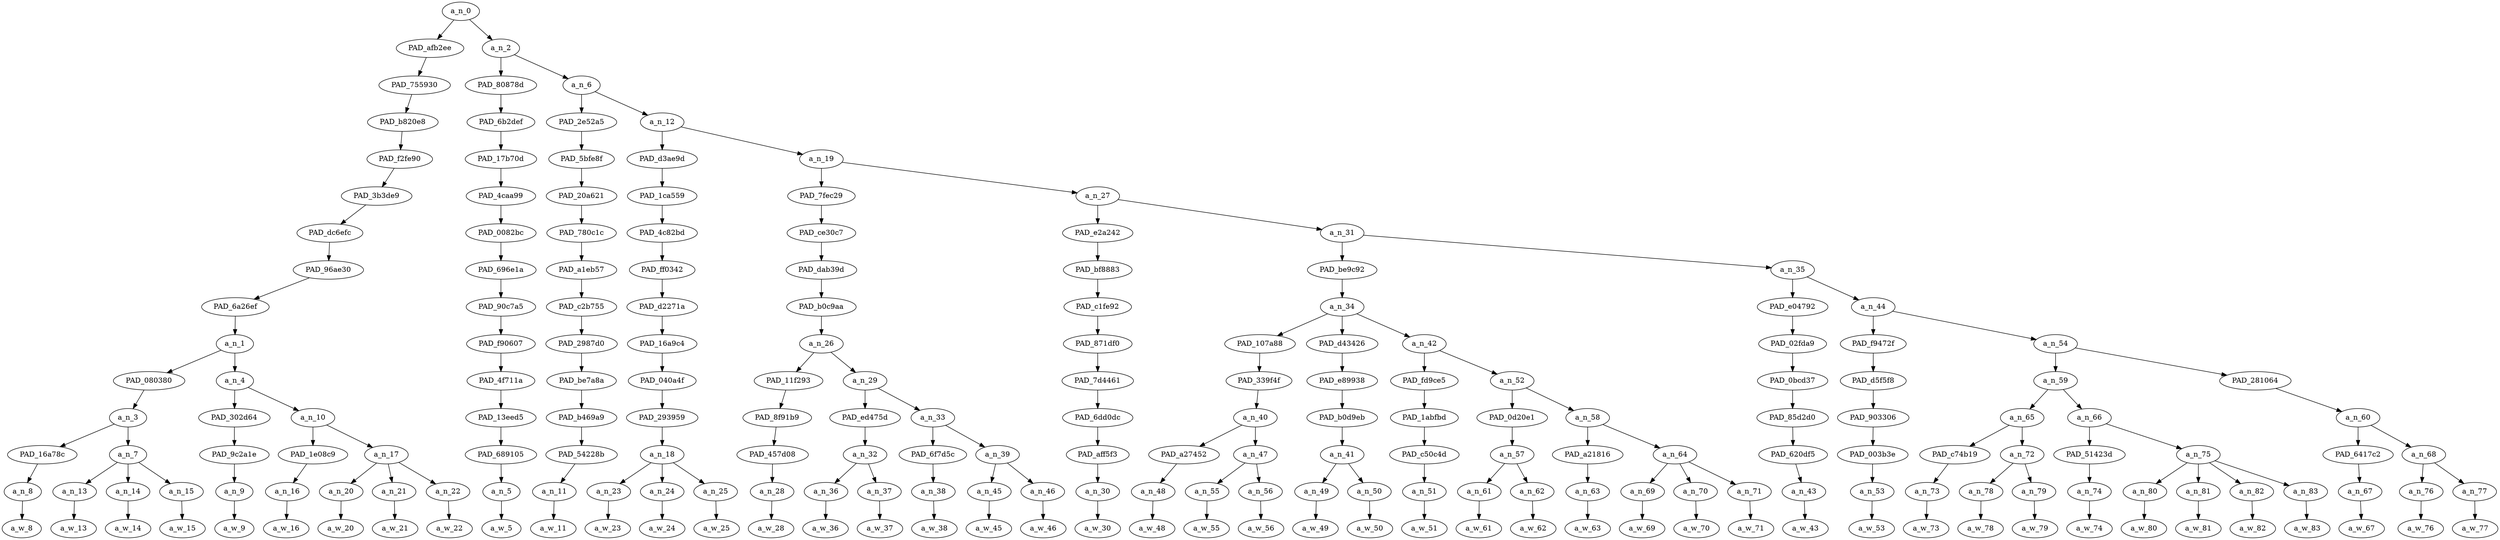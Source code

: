 strict digraph "" {
	a_n_0	[div_dir=1,
		index=0,
		level=14,
		pos="7.258951822916666,14!",
		text_span="[0, 1, 2, 3, 4, 5, 6, 7, 8, 9, 10, 11, 12, 13, 14, 15, 16, 17, 18, 19, 20, 21, 22, 23, 24, 25, 26, 27, 28, 29, 30, 31, 32, 33, 34, \
35, 36, 37, 38, 39, 40, 41, 42, 43, 44, 45]",
		value=0.99999999];
	PAD_afb2ee	[div_dir=1,
		index=0,
		level=13,
		pos="3.5,13!",
		text_span="[0, 1, 2, 3, 4, 5, 6, 7, 8]",
		value=0.30014268];
	a_n_0 -> PAD_afb2ee;
	a_n_2	[div_dir=-1,
		index=1,
		level=13,
		pos="11.017903645833332,13!",
		text_span="[9, 10, 11, 12, 13, 14, 15, 16, 17, 18, 19, 20, 21, 22, 23, 24, 25, 26, 27, 28, 29, 30, 31, 32, 33, 34, 35, 36, 37, 38, 39, 40, \
41, 42, 43, 44, 45]",
		value=0.69985420];
	a_n_0 -> a_n_2;
	PAD_755930	[div_dir=1,
		index=0,
		level=12,
		pos="3.5,12!",
		text_span="[0, 1, 2, 3, 4, 5, 6, 7, 8]",
		value=0.30014268];
	PAD_afb2ee -> PAD_755930;
	PAD_b820e8	[div_dir=1,
		index=0,
		level=11,
		pos="3.5,11!",
		text_span="[0, 1, 2, 3, 4, 5, 6, 7, 8]",
		value=0.30014268];
	PAD_755930 -> PAD_b820e8;
	PAD_f2fe90	[div_dir=1,
		index=0,
		level=10,
		pos="3.5,10!",
		text_span="[0, 1, 2, 3, 4, 5, 6, 7, 8]",
		value=0.30014268];
	PAD_b820e8 -> PAD_f2fe90;
	PAD_3b3de9	[div_dir=1,
		index=0,
		level=9,
		pos="3.5,9!",
		text_span="[0, 1, 2, 3, 4, 5, 6, 7, 8]",
		value=0.30014268];
	PAD_f2fe90 -> PAD_3b3de9;
	PAD_dc6efc	[div_dir=1,
		index=0,
		level=8,
		pos="3.5,8!",
		text_span="[0, 1, 2, 3, 4, 5, 6, 7, 8]",
		value=0.30014268];
	PAD_3b3de9 -> PAD_dc6efc;
	PAD_96ae30	[div_dir=1,
		index=0,
		level=7,
		pos="3.5,7!",
		text_span="[0, 1, 2, 3, 4, 5, 6, 7, 8]",
		value=0.30014268];
	PAD_dc6efc -> PAD_96ae30;
	PAD_6a26ef	[div_dir=1,
		index=0,
		level=6,
		pos="3.5,6!",
		text_span="[0, 1, 2, 3, 4, 5, 6, 7, 8]",
		value=0.30014268];
	PAD_96ae30 -> PAD_6a26ef;
	a_n_1	[div_dir=1,
		index=0,
		level=5,
		pos="3.5,5!",
		text_span="[0, 1, 2, 3, 4, 5, 6, 7, 8]",
		value=0.30014268];
	PAD_6a26ef -> a_n_1;
	PAD_080380	[div_dir=1,
		index=0,
		level=4,
		pos="2.0,4!",
		text_span="[0, 1, 2, 3]",
		value=0.22066087];
	a_n_1 -> PAD_080380;
	a_n_4	[div_dir=-1,
		index=1,
		level=4,
		pos="5.0,4!",
		text_span="[4, 5, 6, 7, 8]",
		value=0.07932039];
	a_n_1 -> a_n_4;
	a_n_3	[div_dir=1,
		index=0,
		level=3,
		pos="2.0,3!",
		text_span="[0, 1, 2, 3]",
		value=0.22066087];
	PAD_080380 -> a_n_3;
	PAD_16a78c	[div_dir=1,
		index=1,
		level=2,
		pos="3.0,2!",
		text_span="[3]",
		value=0.03004517];
	a_n_3 -> PAD_16a78c;
	a_n_7	[div_dir=1,
		index=0,
		level=2,
		pos="1.0,2!",
		text_span="[0, 1, 2]",
		value=0.19023625];
	a_n_3 -> a_n_7;
	a_n_8	[div_dir=1,
		index=3,
		level=1,
		pos="3.0,1!",
		text_span="[3]",
		value=0.03004517];
	PAD_16a78c -> a_n_8;
	a_w_8	[div_dir=0,
		index=3,
		level=0,
		pos="3,0!",
		text_span="[3]",
		value=evidence];
	a_n_8 -> a_w_8;
	a_n_13	[div_dir=1,
		index=0,
		level=1,
		pos="0.0,1!",
		text_span="[0]",
		value=0.05356406];
	a_n_7 -> a_n_13;
	a_n_14	[div_dir=1,
		index=1,
		level=1,
		pos="1.0,1!",
		text_span="[1]",
		value=0.07150230];
	a_n_7 -> a_n_14;
	a_n_15	[div_dir=1,
		index=2,
		level=1,
		pos="2.0,1!",
		text_span="[2]",
		value=0.06446897];
	a_n_7 -> a_n_15;
	a_w_13	[div_dir=0,
		index=0,
		level=0,
		pos="0,0!",
		text_span="[0]",
		value="<user>"];
	a_n_13 -> a_w_13;
	a_w_14	[div_dir=0,
		index=1,
		level=0,
		pos="1,0!",
		text_span="[1]",
		value="<user>1"];
	a_n_14 -> a_w_14;
	a_w_15	[div_dir=0,
		index=2,
		level=0,
		pos="2,0!",
		text_span="[2]",
		value="<user>2"];
	a_n_15 -> a_w_15;
	PAD_302d64	[div_dir=-1,
		index=1,
		level=3,
		pos="4.0,3!",
		text_span="[4]",
		value=0.01526110];
	a_n_4 -> PAD_302d64;
	a_n_10	[div_dir=-1,
		index=2,
		level=3,
		pos="6.0,3!",
		text_span="[5, 6, 7, 8]",
		value=0.06403967];
	a_n_4 -> a_n_10;
	PAD_9c2a1e	[div_dir=-1,
		index=2,
		level=2,
		pos="4.0,2!",
		text_span="[4]",
		value=0.01526110];
	PAD_302d64 -> PAD_9c2a1e;
	a_n_9	[div_dir=-1,
		index=4,
		level=1,
		pos="4.0,1!",
		text_span="[4]",
		value=0.01526110];
	PAD_9c2a1e -> a_n_9;
	a_w_9	[div_dir=0,
		index=4,
		level=0,
		pos="4,0!",
		text_span="[4]",
		value=this];
	a_n_9 -> a_w_9;
	PAD_1e08c9	[div_dir=-1,
		index=3,
		level=2,
		pos="5.0,2!",
		text_span="[5]",
		value=0.01256294];
	a_n_10 -> PAD_1e08c9;
	a_n_17	[div_dir=-1,
		index=4,
		level=2,
		pos="7.0,2!",
		text_span="[6, 7, 8]",
		value=0.05146878];
	a_n_10 -> a_n_17;
	a_n_16	[div_dir=-1,
		index=5,
		level=1,
		pos="5.0,1!",
		text_span="[5]",
		value=0.01256294];
	PAD_1e08c9 -> a_n_16;
	a_w_16	[div_dir=0,
		index=5,
		level=0,
		pos="5,0!",
		text_span="[5]",
		value=with];
	a_n_16 -> a_w_16;
	a_n_20	[div_dir=1,
		index=6,
		level=1,
		pos="6.0,1!",
		text_span="[6]",
		value=0.02025165];
	a_n_17 -> a_n_20;
	a_n_21	[div_dir=-1,
		index=7,
		level=1,
		pos="7.0,1!",
		text_span="[7]",
		value=0.01299893];
	a_n_17 -> a_n_21;
	a_n_22	[div_dir=-1,
		index=8,
		level=1,
		pos="8.0,1!",
		text_span="[8]",
		value=0.01821164];
	a_n_17 -> a_n_22;
	a_w_20	[div_dir=0,
		index=6,
		level=0,
		pos="6,0!",
		text_span="[6]",
		value=links];
	a_n_20 -> a_w_20;
	a_w_21	[div_dir=0,
		index=7,
		level=0,
		pos="7,0!",
		text_span="[7]",
		value=and];
	a_n_21 -> a_w_21;
	a_w_22	[div_dir=0,
		index=8,
		level=0,
		pos="8,0!",
		text_span="[8]",
		value=articles];
	a_n_22 -> a_w_22;
	PAD_80878d	[div_dir=1,
		index=1,
		level=12,
		pos="9.0,12!",
		text_span="[9]",
		value=0.01423026];
	a_n_2 -> PAD_80878d;
	a_n_6	[div_dir=-1,
		index=2,
		level=12,
		pos="13.035807291666666,12!",
		text_span="[10, 11, 12, 13, 14, 15, 16, 17, 18, 19, 20, 21, 22, 23, 24, 25, 26, 27, 28, 29, 30, 31, 32, 33, 34, 35, 36, 37, 38, 39, 40, 41, \
42, 43, 44, 45]",
		value=0.68556511];
	a_n_2 -> a_n_6;
	PAD_6b2def	[div_dir=1,
		index=1,
		level=11,
		pos="9.0,11!",
		text_span="[9]",
		value=0.01423026];
	PAD_80878d -> PAD_6b2def;
	PAD_17b70d	[div_dir=1,
		index=1,
		level=10,
		pos="9.0,10!",
		text_span="[9]",
		value=0.01423026];
	PAD_6b2def -> PAD_17b70d;
	PAD_4caa99	[div_dir=1,
		index=1,
		level=9,
		pos="9.0,9!",
		text_span="[9]",
		value=0.01423026];
	PAD_17b70d -> PAD_4caa99;
	PAD_0082bc	[div_dir=1,
		index=1,
		level=8,
		pos="9.0,8!",
		text_span="[9]",
		value=0.01423026];
	PAD_4caa99 -> PAD_0082bc;
	PAD_696e1a	[div_dir=1,
		index=1,
		level=7,
		pos="9.0,7!",
		text_span="[9]",
		value=0.01423026];
	PAD_0082bc -> PAD_696e1a;
	PAD_90c7a5	[div_dir=1,
		index=1,
		level=6,
		pos="9.0,6!",
		text_span="[9]",
		value=0.01423026];
	PAD_696e1a -> PAD_90c7a5;
	PAD_f90607	[div_dir=1,
		index=1,
		level=5,
		pos="9.0,5!",
		text_span="[9]",
		value=0.01423026];
	PAD_90c7a5 -> PAD_f90607;
	PAD_4f711a	[div_dir=1,
		index=2,
		level=4,
		pos="9.0,4!",
		text_span="[9]",
		value=0.01423026];
	PAD_f90607 -> PAD_4f711a;
	PAD_13eed5	[div_dir=1,
		index=3,
		level=3,
		pos="9.0,3!",
		text_span="[9]",
		value=0.01423026];
	PAD_4f711a -> PAD_13eed5;
	PAD_689105	[div_dir=1,
		index=5,
		level=2,
		pos="9.0,2!",
		text_span="[9]",
		value=0.01423026];
	PAD_13eed5 -> PAD_689105;
	a_n_5	[div_dir=1,
		index=9,
		level=1,
		pos="9.0,1!",
		text_span="[9]",
		value=0.01423026];
	PAD_689105 -> a_n_5;
	a_w_5	[div_dir=0,
		index=9,
		level=0,
		pos="9,0!",
		text_span="[9]",
		value=show];
	a_n_5 -> a_w_5;
	PAD_2e52a5	[div_dir=-1,
		index=2,
		level=11,
		pos="10.0,11!",
		text_span="[10]",
		value=0.02571744];
	a_n_6 -> PAD_2e52a5;
	a_n_12	[div_dir=-1,
		index=3,
		level=11,
		pos="16.071614583333332,11!",
		text_span="[11, 12, 13, 14, 15, 16, 17, 18, 19, 20, 21, 22, 23, 24, 25, 26, 27, 28, 29, 30, 31, 32, 33, 34, 35, 36, 37, 38, 39, 40, 41, 42, \
43, 44, 45]",
		value=0.65978335];
	a_n_6 -> a_n_12;
	PAD_5bfe8f	[div_dir=-1,
		index=2,
		level=10,
		pos="10.0,10!",
		text_span="[10]",
		value=0.02571744];
	PAD_2e52a5 -> PAD_5bfe8f;
	PAD_20a621	[div_dir=-1,
		index=2,
		level=9,
		pos="10.0,9!",
		text_span="[10]",
		value=0.02571744];
	PAD_5bfe8f -> PAD_20a621;
	PAD_780c1c	[div_dir=-1,
		index=2,
		level=8,
		pos="10.0,8!",
		text_span="[10]",
		value=0.02571744];
	PAD_20a621 -> PAD_780c1c;
	PAD_a1eb57	[div_dir=-1,
		index=2,
		level=7,
		pos="10.0,7!",
		text_span="[10]",
		value=0.02571744];
	PAD_780c1c -> PAD_a1eb57;
	PAD_c2b755	[div_dir=-1,
		index=2,
		level=6,
		pos="10.0,6!",
		text_span="[10]",
		value=0.02571744];
	PAD_a1eb57 -> PAD_c2b755;
	PAD_2987d0	[div_dir=-1,
		index=2,
		level=5,
		pos="10.0,5!",
		text_span="[10]",
		value=0.02571744];
	PAD_c2b755 -> PAD_2987d0;
	PAD_be7a8a	[div_dir=-1,
		index=3,
		level=4,
		pos="10.0,4!",
		text_span="[10]",
		value=0.02571744];
	PAD_2987d0 -> PAD_be7a8a;
	PAD_b469a9	[div_dir=-1,
		index=4,
		level=3,
		pos="10.0,3!",
		text_span="[10]",
		value=0.02571744];
	PAD_be7a8a -> PAD_b469a9;
	PAD_54228b	[div_dir=-1,
		index=6,
		level=2,
		pos="10.0,2!",
		text_span="[10]",
		value=0.02571744];
	PAD_b469a9 -> PAD_54228b;
	a_n_11	[div_dir=-1,
		index=10,
		level=1,
		pos="10.0,1!",
		text_span="[10]",
		value=0.02571744];
	PAD_54228b -> a_n_11;
	a_w_11	[div_dir=0,
		index=10,
		level=0,
		pos="10,0!",
		text_span="[10]",
		value=me];
	a_n_11 -> a_w_11;
	PAD_d3ae9d	[div_dir=-1,
		index=3,
		level=10,
		pos="12.0,10!",
		text_span="[11, 12, 13]",
		value=0.02778636];
	a_n_12 -> PAD_d3ae9d;
	a_n_19	[div_dir=-1,
		index=4,
		level=10,
		pos="20.143229166666664,10!",
		text_span="[14, 15, 16, 17, 18, 19, 20, 21, 22, 23, 24, 25, 26, 27, 28, 29, 30, 31, 32, 33, 34, 35, 36, 37, 38, 39, 40, 41, 42, 43, 44, 45]",
		value=0.63194296];
	a_n_12 -> a_n_19;
	PAD_1ca559	[div_dir=-1,
		index=3,
		level=9,
		pos="12.0,9!",
		text_span="[11, 12, 13]",
		value=0.02778636];
	PAD_d3ae9d -> PAD_1ca559;
	PAD_4c82bd	[div_dir=-1,
		index=3,
		level=8,
		pos="12.0,8!",
		text_span="[11, 12, 13]",
		value=0.02778636];
	PAD_1ca559 -> PAD_4c82bd;
	PAD_ff0342	[div_dir=-1,
		index=3,
		level=7,
		pos="12.0,7!",
		text_span="[11, 12, 13]",
		value=0.02778636];
	PAD_4c82bd -> PAD_ff0342;
	PAD_d2271a	[div_dir=-1,
		index=3,
		level=6,
		pos="12.0,6!",
		text_span="[11, 12, 13]",
		value=0.02778636];
	PAD_ff0342 -> PAD_d2271a;
	PAD_16a9c4	[div_dir=-1,
		index=3,
		level=5,
		pos="12.0,5!",
		text_span="[11, 12, 13]",
		value=0.02778636];
	PAD_d2271a -> PAD_16a9c4;
	PAD_040a4f	[div_dir=-1,
		index=4,
		level=4,
		pos="12.0,4!",
		text_span="[11, 12, 13]",
		value=0.02778636];
	PAD_16a9c4 -> PAD_040a4f;
	PAD_293959	[div_dir=-1,
		index=5,
		level=3,
		pos="12.0,3!",
		text_span="[11, 12, 13]",
		value=0.02778636];
	PAD_040a4f -> PAD_293959;
	a_n_18	[div_dir=-1,
		index=7,
		level=2,
		pos="12.0,2!",
		text_span="[11, 12, 13]",
		value=0.02778636];
	PAD_293959 -> a_n_18;
	a_n_23	[div_dir=-1,
		index=11,
		level=1,
		pos="11.0,1!",
		text_span="[11]",
		value=0.00885581];
	a_n_18 -> a_n_23;
	a_n_24	[div_dir=-1,
		index=12,
		level=1,
		pos="12.0,1!",
		text_span="[12]",
		value=0.01009552];
	a_n_18 -> a_n_24;
	a_n_25	[div_dir=1,
		index=13,
		level=1,
		pos="13.0,1!",
		text_span="[13]",
		value=0.00881237];
	a_n_18 -> a_n_25;
	a_w_23	[div_dir=0,
		index=11,
		level=0,
		pos="11,0!",
		text_span="[11]",
		value=a];
	a_n_23 -> a_w_23;
	a_w_24	[div_dir=0,
		index=12,
		level=0,
		pos="12,0!",
		text_span="[12]",
		value=greater];
	a_n_24 -> a_w_24;
	a_w_25	[div_dir=0,
		index=13,
		level=0,
		pos="13,0!",
		text_span="[13]",
		value=number];
	a_n_25 -> a_w_25;
	PAD_7fec29	[div_dir=-1,
		index=4,
		level=9,
		pos="15.3125,9!",
		text_span="[14, 15, 16, 17, 18, 19]",
		value=0.11773945];
	a_n_19 -> PAD_7fec29;
	a_n_27	[div_dir=-1,
		index=5,
		level=9,
		pos="24.973958333333332,9!",
		text_span="[20, 21, 22, 23, 24, 25, 26, 27, 28, 29, 30, 31, 32, 33, 34, 35, 36, 37, 38, 39, 40, 41, 42, 43, 44, 45]",
		value=0.51415384];
	a_n_19 -> a_n_27;
	PAD_ce30c7	[div_dir=-1,
		index=4,
		level=8,
		pos="15.3125,8!",
		text_span="[14, 15, 16, 17, 18, 19]",
		value=0.11773945];
	PAD_7fec29 -> PAD_ce30c7;
	PAD_dab39d	[div_dir=-1,
		index=4,
		level=7,
		pos="15.3125,7!",
		text_span="[14, 15, 16, 17, 18, 19]",
		value=0.11773945];
	PAD_ce30c7 -> PAD_dab39d;
	PAD_b0c9aa	[div_dir=-1,
		index=4,
		level=6,
		pos="15.3125,6!",
		text_span="[14, 15, 16, 17, 18, 19]",
		value=0.11773945];
	PAD_dab39d -> PAD_b0c9aa;
	a_n_26	[div_dir=-1,
		index=4,
		level=5,
		pos="15.3125,5!",
		text_span="[14, 15, 16, 17, 18, 19]",
		value=0.11773945];
	PAD_b0c9aa -> a_n_26;
	PAD_11f293	[div_dir=-1,
		index=5,
		level=4,
		pos="14.0,4!",
		text_span="[14]",
		value=0.00818480];
	a_n_26 -> PAD_11f293;
	a_n_29	[div_dir=1,
		index=6,
		level=4,
		pos="16.625,4!",
		text_span="[15, 16, 17, 18, 19]",
		value=0.10955018];
	a_n_26 -> a_n_29;
	PAD_8f91b9	[div_dir=-1,
		index=6,
		level=3,
		pos="14.0,3!",
		text_span="[14]",
		value=0.00818480];
	PAD_11f293 -> PAD_8f91b9;
	PAD_457d08	[div_dir=-1,
		index=8,
		level=2,
		pos="14.0,2!",
		text_span="[14]",
		value=0.00818480];
	PAD_8f91b9 -> PAD_457d08;
	a_n_28	[div_dir=-1,
		index=14,
		level=1,
		pos="14.0,1!",
		text_span="[14]",
		value=0.00818480];
	PAD_457d08 -> a_n_28;
	a_w_28	[div_dir=0,
		index=14,
		level=0,
		pos="14,0!",
		text_span="[14]",
		value=of];
	a_n_28 -> a_w_28;
	PAD_ed475d	[div_dir=-1,
		index=7,
		level=3,
		pos="15.5,3!",
		text_span="[15, 16]",
		value=0.05111039];
	a_n_29 -> PAD_ed475d;
	a_n_33	[div_dir=1,
		index=8,
		level=3,
		pos="17.75,3!",
		text_span="[17, 18, 19]",
		value=0.05843855];
	a_n_29 -> a_n_33;
	a_n_32	[div_dir=-1,
		index=9,
		level=2,
		pos="15.5,2!",
		text_span="[15, 16]",
		value=0.05111039];
	PAD_ed475d -> a_n_32;
	a_n_36	[div_dir=-1,
		index=15,
		level=1,
		pos="15.0,1!",
		text_span="[15]",
		value=0.02937854];
	a_n_32 -> a_n_36;
	a_n_37	[div_dir=1,
		index=16,
		level=1,
		pos="16.0,1!",
		text_span="[16]",
		value=0.02170216];
	a_n_32 -> a_n_37;
	a_w_36	[div_dir=0,
		index=15,
		level=0,
		pos="15,0!",
		text_span="[15]",
		value=violated];
	a_n_36 -> a_w_36;
	a_w_37	[div_dir=0,
		index=16,
		level=0,
		pos="16,0!",
		text_span="[16]",
		value=females];
	a_n_37 -> a_w_37;
	PAD_6f7d5c	[div_dir=-1,
		index=10,
		level=2,
		pos="17.0,2!",
		text_span="[17]",
		value=0.01094330];
	a_n_33 -> PAD_6f7d5c;
	a_n_39	[div_dir=1,
		index=11,
		level=2,
		pos="18.5,2!",
		text_span="[18, 19]",
		value=0.04747105];
	a_n_33 -> a_n_39;
	a_n_38	[div_dir=-1,
		index=17,
		level=1,
		pos="17.0,1!",
		text_span="[17]",
		value=0.01094330];
	PAD_6f7d5c -> a_n_38;
	a_w_38	[div_dir=0,
		index=17,
		level=0,
		pos="17,0!",
		text_span="[17]",
		value=by];
	a_n_38 -> a_w_38;
	a_n_45	[div_dir=1,
		index=18,
		level=1,
		pos="18.0,1!",
		text_span="[18]",
		value=0.02765447];
	a_n_39 -> a_n_45;
	a_n_46	[div_dir=1,
		index=19,
		level=1,
		pos="19.0,1!",
		text_span="[19]",
		value=0.01976384];
	a_n_39 -> a_n_46;
	a_w_45	[div_dir=0,
		index=18,
		level=0,
		pos="18,0!",
		text_span="[18]",
		value=white];
	a_n_45 -> a_w_45;
	a_w_46	[div_dir=0,
		index=19,
		level=0,
		pos="19,0!",
		text_span="[19]",
		value=men];
	a_n_46 -> a_w_46;
	PAD_e2a242	[div_dir=-1,
		index=5,
		level=8,
		pos="20.0,8!",
		text_span="[20]",
		value=0.01205764];
	a_n_27 -> PAD_e2a242;
	a_n_31	[div_dir=-1,
		index=6,
		level=8,
		pos="29.947916666666664,8!",
		text_span="[21, 22, 23, 24, 25, 26, 27, 28, 29, 30, 31, 32, 33, 34, 35, 36, 37, 38, 39, 40, 41, 42, 43, 44, 45]",
		value=0.50204392];
	a_n_27 -> a_n_31;
	PAD_bf8883	[div_dir=-1,
		index=5,
		level=7,
		pos="20.0,7!",
		text_span="[20]",
		value=0.01205764];
	PAD_e2a242 -> PAD_bf8883;
	PAD_c1fe92	[div_dir=-1,
		index=5,
		level=6,
		pos="20.0,6!",
		text_span="[20]",
		value=0.01205764];
	PAD_bf8883 -> PAD_c1fe92;
	PAD_871df0	[div_dir=-1,
		index=5,
		level=5,
		pos="20.0,5!",
		text_span="[20]",
		value=0.01205764];
	PAD_c1fe92 -> PAD_871df0;
	PAD_7d4461	[div_dir=-1,
		index=7,
		level=4,
		pos="20.0,4!",
		text_span="[20]",
		value=0.01205764];
	PAD_871df0 -> PAD_7d4461;
	PAD_6dd0dc	[div_dir=-1,
		index=9,
		level=3,
		pos="20.0,3!",
		text_span="[20]",
		value=0.01205764];
	PAD_7d4461 -> PAD_6dd0dc;
	PAD_aff5f3	[div_dir=-1,
		index=12,
		level=2,
		pos="20.0,2!",
		text_span="[20]",
		value=0.01205764];
	PAD_6dd0dc -> PAD_aff5f3;
	a_n_30	[div_dir=-1,
		index=20,
		level=1,
		pos="20.0,1!",
		text_span="[20]",
		value=0.01205764];
	PAD_aff5f3 -> a_n_30;
	a_w_30	[div_dir=0,
		index=20,
		level=0,
		pos="20,0!",
		text_span="[20]",
		value=than];
	a_n_30 -> a_w_30;
	PAD_be9c92	[div_dir=-1,
		index=6,
		level=7,
		pos="24.708333333333332,7!",
		text_span="[21, 22, 23, 24, 25, 26, 27, 28, 29, 30, 31, 32]",
		value=0.28259341];
	a_n_31 -> PAD_be9c92;
	a_n_35	[div_dir=-1,
		index=7,
		level=7,
		pos="35.1875,7!",
		text_span="[33, 34, 35, 36, 37, 38, 39, 40, 41, 42, 43, 44, 45]",
		value=0.21939884];
	a_n_31 -> a_n_35;
	a_n_34	[div_dir=-1,
		index=6,
		level=6,
		pos="24.708333333333332,6!",
		text_span="[21, 22, 23, 24, 25, 26, 27, 28, 29, 30, 31, 32]",
		value=0.28259341];
	PAD_be9c92 -> a_n_34;
	PAD_107a88	[div_dir=1,
		index=6,
		level=5,
		pos="22.25,5!",
		text_span="[21, 22, 23]",
		value=0.07683208];
	a_n_34 -> PAD_107a88;
	PAD_d43426	[div_dir=-1,
		index=7,
		level=5,
		pos="24.5,5!",
		text_span="[24, 25]",
		value=0.02793089];
	a_n_34 -> PAD_d43426;
	a_n_42	[div_dir=-1,
		index=8,
		level=5,
		pos="27.375,5!",
		text_span="[26, 27, 28, 29, 30, 31, 32]",
		value=0.17778710];
	a_n_34 -> a_n_42;
	PAD_339f4f	[div_dir=1,
		index=8,
		level=4,
		pos="22.25,4!",
		text_span="[21, 22, 23]",
		value=0.07683208];
	PAD_107a88 -> PAD_339f4f;
	a_n_40	[div_dir=1,
		index=10,
		level=3,
		pos="22.25,3!",
		text_span="[21, 22, 23]",
		value=0.07683208];
	PAD_339f4f -> a_n_40;
	PAD_a27452	[div_dir=1,
		index=14,
		level=2,
		pos="23.0,2!",
		text_span="[23]",
		value=0.03702807];
	a_n_40 -> PAD_a27452;
	a_n_47	[div_dir=-1,
		index=13,
		level=2,
		pos="21.5,2!",
		text_span="[21, 22]",
		value=0.03974456];
	a_n_40 -> a_n_47;
	a_n_48	[div_dir=1,
		index=23,
		level=1,
		pos="23.0,1!",
		text_span="[23]",
		value=0.03702807];
	PAD_a27452 -> a_n_48;
	a_w_48	[div_dir=0,
		index=23,
		level=0,
		pos="23,0!",
		text_span="[23]",
		value=genocides];
	a_n_48 -> a_w_48;
	a_n_55	[div_dir=1,
		index=21,
		level=1,
		pos="21.0,1!",
		text_span="[21]",
		value=0.01650951];
	a_n_47 -> a_n_55;
	a_n_56	[div_dir=-1,
		index=22,
		level=1,
		pos="22.0,1!",
		text_span="[22]",
		value=0.02321875];
	a_n_47 -> a_n_56;
	a_w_55	[div_dir=0,
		index=21,
		level=0,
		pos="21,0!",
		text_span="[21]",
		value=mass];
	a_n_55 -> a_w_55;
	a_w_56	[div_dir=0,
		index=22,
		level=0,
		pos="22,0!",
		text_span="[22]",
		value=murdered];
	a_n_56 -> a_w_56;
	PAD_e89938	[div_dir=-1,
		index=9,
		level=4,
		pos="24.5,4!",
		text_span="[24, 25]",
		value=0.02793089];
	PAD_d43426 -> PAD_e89938;
	PAD_b0d9eb	[div_dir=-1,
		index=11,
		level=3,
		pos="24.5,3!",
		text_span="[24, 25]",
		value=0.02793089];
	PAD_e89938 -> PAD_b0d9eb;
	a_n_41	[div_dir=-1,
		index=15,
		level=2,
		pos="24.5,2!",
		text_span="[24, 25]",
		value=0.02793089];
	PAD_b0d9eb -> a_n_41;
	a_n_49	[div_dir=-1,
		index=24,
		level=1,
		pos="24.0,1!",
		text_span="[24]",
		value=0.00965027];
	a_n_41 -> a_n_49;
	a_n_50	[div_dir=-1,
		index=25,
		level=1,
		pos="25.0,1!",
		text_span="[25]",
		value=0.01823302];
	a_n_41 -> a_n_50;
	a_w_49	[div_dir=0,
		index=24,
		level=0,
		pos="24,0!",
		text_span="[24]",
		value=of1];
	a_n_49 -> a_w_49;
	a_w_50	[div_dir=0,
		index=25,
		level=0,
		pos="25,0!",
		text_span="[25]",
		value=females1];
	a_n_50 -> a_w_50;
	PAD_fd9ce5	[div_dir=-1,
		index=10,
		level=4,
		pos="26.0,4!",
		text_span="[26]",
		value=0.01118065];
	a_n_42 -> PAD_fd9ce5;
	a_n_52	[div_dir=-1,
		index=11,
		level=4,
		pos="28.75,4!",
		text_span="[27, 28, 29, 30, 31, 32]",
		value=0.16652705];
	a_n_42 -> a_n_52;
	PAD_1abfbd	[div_dir=-1,
		index=12,
		level=3,
		pos="26.0,3!",
		text_span="[26]",
		value=0.01118065];
	PAD_fd9ce5 -> PAD_1abfbd;
	PAD_c50c4d	[div_dir=-1,
		index=16,
		level=2,
		pos="26.0,2!",
		text_span="[26]",
		value=0.01118065];
	PAD_1abfbd -> PAD_c50c4d;
	a_n_51	[div_dir=-1,
		index=26,
		level=1,
		pos="26.0,1!",
		text_span="[26]",
		value=0.01118065];
	PAD_c50c4d -> a_n_51;
	a_w_51	[div_dir=0,
		index=26,
		level=0,
		pos="26,0!",
		text_span="[26]",
		value=at];
	a_n_51 -> a_w_51;
	PAD_0d20e1	[div_dir=-1,
		index=13,
		level=3,
		pos="27.5,3!",
		text_span="[27, 28]",
		value=0.02244773];
	a_n_52 -> PAD_0d20e1;
	a_n_58	[div_dir=-1,
		index=14,
		level=3,
		pos="30.0,3!",
		text_span="[29, 30, 31, 32]",
		value=0.14400585];
	a_n_52 -> a_n_58;
	a_n_57	[div_dir=-1,
		index=17,
		level=2,
		pos="27.5,2!",
		text_span="[27, 28]",
		value=0.02244773];
	PAD_0d20e1 -> a_n_57;
	a_n_61	[div_dir=-1,
		index=27,
		level=1,
		pos="27.0,1!",
		text_span="[27]",
		value=0.00953411];
	a_n_57 -> a_n_61;
	a_n_62	[div_dir=1,
		index=28,
		level=1,
		pos="28.0,1!",
		text_span="[28]",
		value=0.01289241];
	a_n_57 -> a_n_62;
	a_w_61	[div_dir=0,
		index=27,
		level=0,
		pos="27,0!",
		text_span="[27]",
		value=the];
	a_n_61 -> a_w_61;
	a_w_62	[div_dir=0,
		index=28,
		level=0,
		pos="28,0!",
		text_span="[28]",
		value=hands];
	a_n_62 -> a_w_62;
	PAD_a21816	[div_dir=-1,
		index=18,
		level=2,
		pos="29.0,2!",
		text_span="[29]",
		value=0.01471846];
	a_n_58 -> PAD_a21816;
	a_n_64	[div_dir=-1,
		index=19,
		level=2,
		pos="31.0,2!",
		text_span="[30, 31, 32]",
		value=0.12921165];
	a_n_58 -> a_n_64;
	a_n_63	[div_dir=-1,
		index=29,
		level=1,
		pos="29.0,1!",
		text_span="[29]",
		value=0.01471846];
	PAD_a21816 -> a_n_63;
	a_w_63	[div_dir=0,
		index=29,
		level=0,
		pos="29,0!",
		text_span="[29]",
		value=of2];
	a_n_63 -> a_w_63;
	a_n_69	[div_dir=-1,
		index=30,
		level=1,
		pos="30.0,1!",
		text_span="[30]",
		value=0.04830819];
	a_n_64 -> a_n_69;
	a_n_70	[div_dir=-1,
		index=31,
		level=1,
		pos="31.0,1!",
		text_span="[31]",
		value=0.05130863];
	a_n_64 -> a_n_70;
	a_n_71	[div_dir=1,
		index=32,
		level=1,
		pos="32.0,1!",
		text_span="[32]",
		value=0.02952033];
	a_n_64 -> a_n_71;
	a_w_69	[div_dir=0,
		index=30,
		level=0,
		pos="30,0!",
		text_span="[30]",
		value=muslims];
	a_n_69 -> a_w_69;
	a_w_70	[div_dir=0,
		index=31,
		level=0,
		pos="31,0!",
		text_span="[31]",
		value=muslim];
	a_n_70 -> a_w_70;
	a_w_71	[div_dir=0,
		index=32,
		level=0,
		pos="32,0!",
		text_span="[32]",
		value=men1];
	a_n_71 -> a_w_71;
	PAD_e04792	[div_dir=-1,
		index=7,
		level=6,
		pos="33.0,6!",
		text_span="[33]",
		value=0.01344173];
	a_n_35 -> PAD_e04792;
	a_n_44	[div_dir=-1,
		index=8,
		level=6,
		pos="37.375,6!",
		text_span="[34, 35, 36, 37, 38, 39, 40, 41, 42, 43, 44, 45]",
		value=0.20592628];
	a_n_35 -> a_n_44;
	PAD_02fda9	[div_dir=-1,
		index=9,
		level=5,
		pos="33.0,5!",
		text_span="[33]",
		value=0.01344173];
	PAD_e04792 -> PAD_02fda9;
	PAD_0bcd37	[div_dir=-1,
		index=12,
		level=4,
		pos="33.0,4!",
		text_span="[33]",
		value=0.01344173];
	PAD_02fda9 -> PAD_0bcd37;
	PAD_85d2d0	[div_dir=-1,
		index=15,
		level=3,
		pos="33.0,3!",
		text_span="[33]",
		value=0.01344173];
	PAD_0bcd37 -> PAD_85d2d0;
	PAD_620df5	[div_dir=-1,
		index=20,
		level=2,
		pos="33.0,2!",
		text_span="[33]",
		value=0.01344173];
	PAD_85d2d0 -> PAD_620df5;
	a_n_43	[div_dir=-1,
		index=33,
		level=1,
		pos="33.0,1!",
		text_span="[33]",
		value=0.01344173];
	PAD_620df5 -> a_n_43;
	a_w_43	[div_dir=0,
		index=33,
		level=0,
		pos="33,0!",
		text_span="[33]",
		value=have];
	a_n_43 -> a_w_43;
	PAD_f9472f	[div_dir=1,
		index=10,
		level=5,
		pos="34.0,5!",
		text_span="[34]",
		value=0.01754897];
	a_n_44 -> PAD_f9472f;
	a_n_54	[div_dir=-1,
		index=11,
		level=5,
		pos="40.75,5!",
		text_span="[35, 36, 37, 38, 39, 40, 41, 42, 43, 44, 45]",
		value=0.18835645];
	a_n_44 -> a_n_54;
	PAD_d5f5f8	[div_dir=1,
		index=13,
		level=4,
		pos="34.0,4!",
		text_span="[34]",
		value=0.01754897];
	PAD_f9472f -> PAD_d5f5f8;
	PAD_903306	[div_dir=1,
		index=16,
		level=3,
		pos="34.0,3!",
		text_span="[34]",
		value=0.01754897];
	PAD_d5f5f8 -> PAD_903306;
	PAD_003b3e	[div_dir=1,
		index=21,
		level=2,
		pos="34.0,2!",
		text_span="[34]",
		value=0.01754897];
	PAD_903306 -> PAD_003b3e;
	a_n_53	[div_dir=1,
		index=34,
		level=1,
		pos="34.0,1!",
		text_span="[34]",
		value=0.01754897];
	PAD_003b3e -> a_n_53;
	a_w_53	[div_dir=0,
		index=34,
		level=0,
		pos="34,0!",
		text_span="[34]",
		value=killed];
	a_n_53 -> a_w_53;
	a_n_59	[div_dir=-1,
		index=14,
		level=4,
		pos="37.75,4!",
		text_span="[35, 36, 37, 38, 39, 40, 41, 42]",
		value=0.13703190];
	a_n_54 -> a_n_59;
	PAD_281064	[div_dir=1,
		index=15,
		level=4,
		pos="43.75,4!",
		text_span="[43, 44, 45]",
		value=0.05130189];
	a_n_54 -> PAD_281064;
	a_n_65	[div_dir=-1,
		index=17,
		level=3,
		pos="36.25,3!",
		text_span="[35, 36, 37]",
		value=0.03569144];
	a_n_59 -> a_n_65;
	a_n_66	[div_dir=-1,
		index=18,
		level=3,
		pos="39.25,3!",
		text_span="[38, 39, 40, 41, 42]",
		value=0.10130814];
	a_n_59 -> a_n_66;
	PAD_c74b19	[div_dir=1,
		index=23,
		level=2,
		pos="37.0,2!",
		text_span="[37]",
		value=0.01853931];
	a_n_65 -> PAD_c74b19;
	a_n_72	[div_dir=-1,
		index=22,
		level=2,
		pos="35.5,2!",
		text_span="[35, 36]",
		value=0.01714017];
	a_n_65 -> a_n_72;
	a_n_73	[div_dir=1,
		index=37,
		level=1,
		pos="37.0,1!",
		text_span="[37]",
		value=0.01853931];
	PAD_c74b19 -> a_n_73;
	a_w_73	[div_dir=0,
		index=37,
		level=0,
		pos="37,0!",
		text_span="[37]",
		value=females2];
	a_n_73 -> a_w_73;
	a_n_78	[div_dir=-1,
		index=35,
		level=1,
		pos="35.0,1!",
		text_span="[35]",
		value=0.00808861];
	a_n_72 -> a_n_78;
	a_n_79	[div_dir=-1,
		index=36,
		level=1,
		pos="36.0,1!",
		text_span="[36]",
		value=0.00900700];
	a_n_72 -> a_n_79;
	a_w_78	[div_dir=0,
		index=35,
		level=0,
		pos="35,0!",
		text_span="[35]",
		value=far];
	a_n_78 -> a_w_78;
	a_w_79	[div_dir=0,
		index=36,
		level=0,
		pos="36,0!",
		text_span="[36]",
		value=more];
	a_n_79 -> a_w_79;
	PAD_51423d	[div_dir=-1,
		index=24,
		level=2,
		pos="38.0,2!",
		text_span="[38]",
		value=0.00878163];
	a_n_66 -> PAD_51423d;
	a_n_75	[div_dir=-1,
		index=25,
		level=2,
		pos="40.5,2!",
		text_span="[39, 40, 41, 42]",
		value=0.09249590];
	a_n_66 -> a_n_75;
	a_n_74	[div_dir=-1,
		index=38,
		level=1,
		pos="38.0,1!",
		text_span="[38]",
		value=0.00878163];
	PAD_51423d -> a_n_74;
	a_w_74	[div_dir=0,
		index=38,
		level=0,
		pos="38,0!",
		text_span="[38]",
		value=with1];
	a_n_74 -> a_w_74;
	a_n_80	[div_dir=-1,
		index=39,
		level=1,
		pos="39.0,1!",
		text_span="[39]",
		value=0.00869873];
	a_n_75 -> a_n_80;
	a_n_81	[div_dir=1,
		index=40,
		level=1,
		pos="40.0,1!",
		text_span="[40]",
		value=0.04847067];
	a_n_75 -> a_n_81;
	a_n_82	[div_dir=-1,
		index=41,
		level=1,
		pos="41.0,1!",
		text_span="[41]",
		value=0.00857624];
	a_n_75 -> a_n_82;
	a_n_83	[div_dir=1,
		index=42,
		level=1,
		pos="42.0,1!",
		text_span="[42]",
		value=0.02673987];
	a_n_75 -> a_n_83;
	a_w_80	[div_dir=0,
		index=39,
		level=0,
		pos="39,0!",
		text_span="[39]",
		value=their];
	a_n_80 -> a_w_80;
	a_w_81	[div_dir=0,
		index=40,
		level=0,
		pos="40,0!",
		text_span="[40]",
		value=misogyny];
	a_n_81 -> a_w_81;
	a_w_82	[div_dir=0,
		index=41,
		level=0,
		pos="41,0!",
		text_span="[41]",
		value=and1];
	a_n_82 -> a_w_82;
	a_w_83	[div_dir=0,
		index=42,
		level=0,
		pos="42,0!",
		text_span="[42]",
		value=genocides1];
	a_n_83 -> a_w_83;
	a_n_60	[div_dir=1,
		index=19,
		level=3,
		pos="43.75,3!",
		text_span="[43, 44, 45]",
		value=0.05130189];
	PAD_281064 -> a_n_60;
	PAD_6417c2	[div_dir=-1,
		index=26,
		level=2,
		pos="43.0,2!",
		text_span="[43]",
		value=0.01059997];
	a_n_60 -> PAD_6417c2;
	a_n_68	[div_dir=1,
		index=27,
		level=2,
		pos="44.5,2!",
		text_span="[44, 45]",
		value=0.04068945];
	a_n_60 -> a_n_68;
	a_n_67	[div_dir=-1,
		index=43,
		level=1,
		pos="43.0,1!",
		text_span="[43]",
		value=0.01059997];
	PAD_6417c2 -> a_n_67;
	a_w_67	[div_dir=0,
		index=43,
		level=0,
		pos="43,0!",
		text_span="[43]",
		value=than1];
	a_n_67 -> a_w_67;
	a_n_76	[div_dir=1,
		index=44,
		level=1,
		pos="44.0,1!",
		text_span="[44]",
		value=0.02317974];
	a_n_68 -> a_n_76;
	a_n_77	[div_dir=1,
		index=45,
		level=1,
		pos="45.0,1!",
		text_span="[45]",
		value=0.01748153];
	a_n_68 -> a_n_77;
	a_w_76	[div_dir=0,
		index=44,
		level=0,
		pos="44,0!",
		text_span="[44]",
		value=white1];
	a_n_76 -> a_w_76;
	a_w_77	[div_dir=0,
		index=45,
		level=0,
		pos="45,0!",
		text_span="[45]",
		value=men2];
	a_n_77 -> a_w_77;
}
